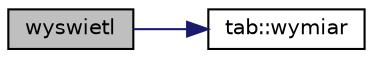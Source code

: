 digraph G
{
  edge [fontname="Helvetica",fontsize="10",labelfontname="Helvetica",labelfontsize="10"];
  node [fontname="Helvetica",fontsize="10",shape=record];
  rankdir="LR";
  Node1 [label="wyswietl",height=0.2,width=0.4,color="black", fillcolor="grey75", style="filled" fontcolor="black"];
  Node1 -> Node2 [color="midnightblue",fontsize="10",style="solid",fontname="Helvetica"];
  Node2 [label="tab::wymiar",height=0.2,width=0.4,color="black", fillcolor="white", style="filled",URL="$classtab.html#aedffa47955ffaea9876790a5fdbd9562",tooltip="Prototyp funkcji przedstawiajacej wymiar."];
}
